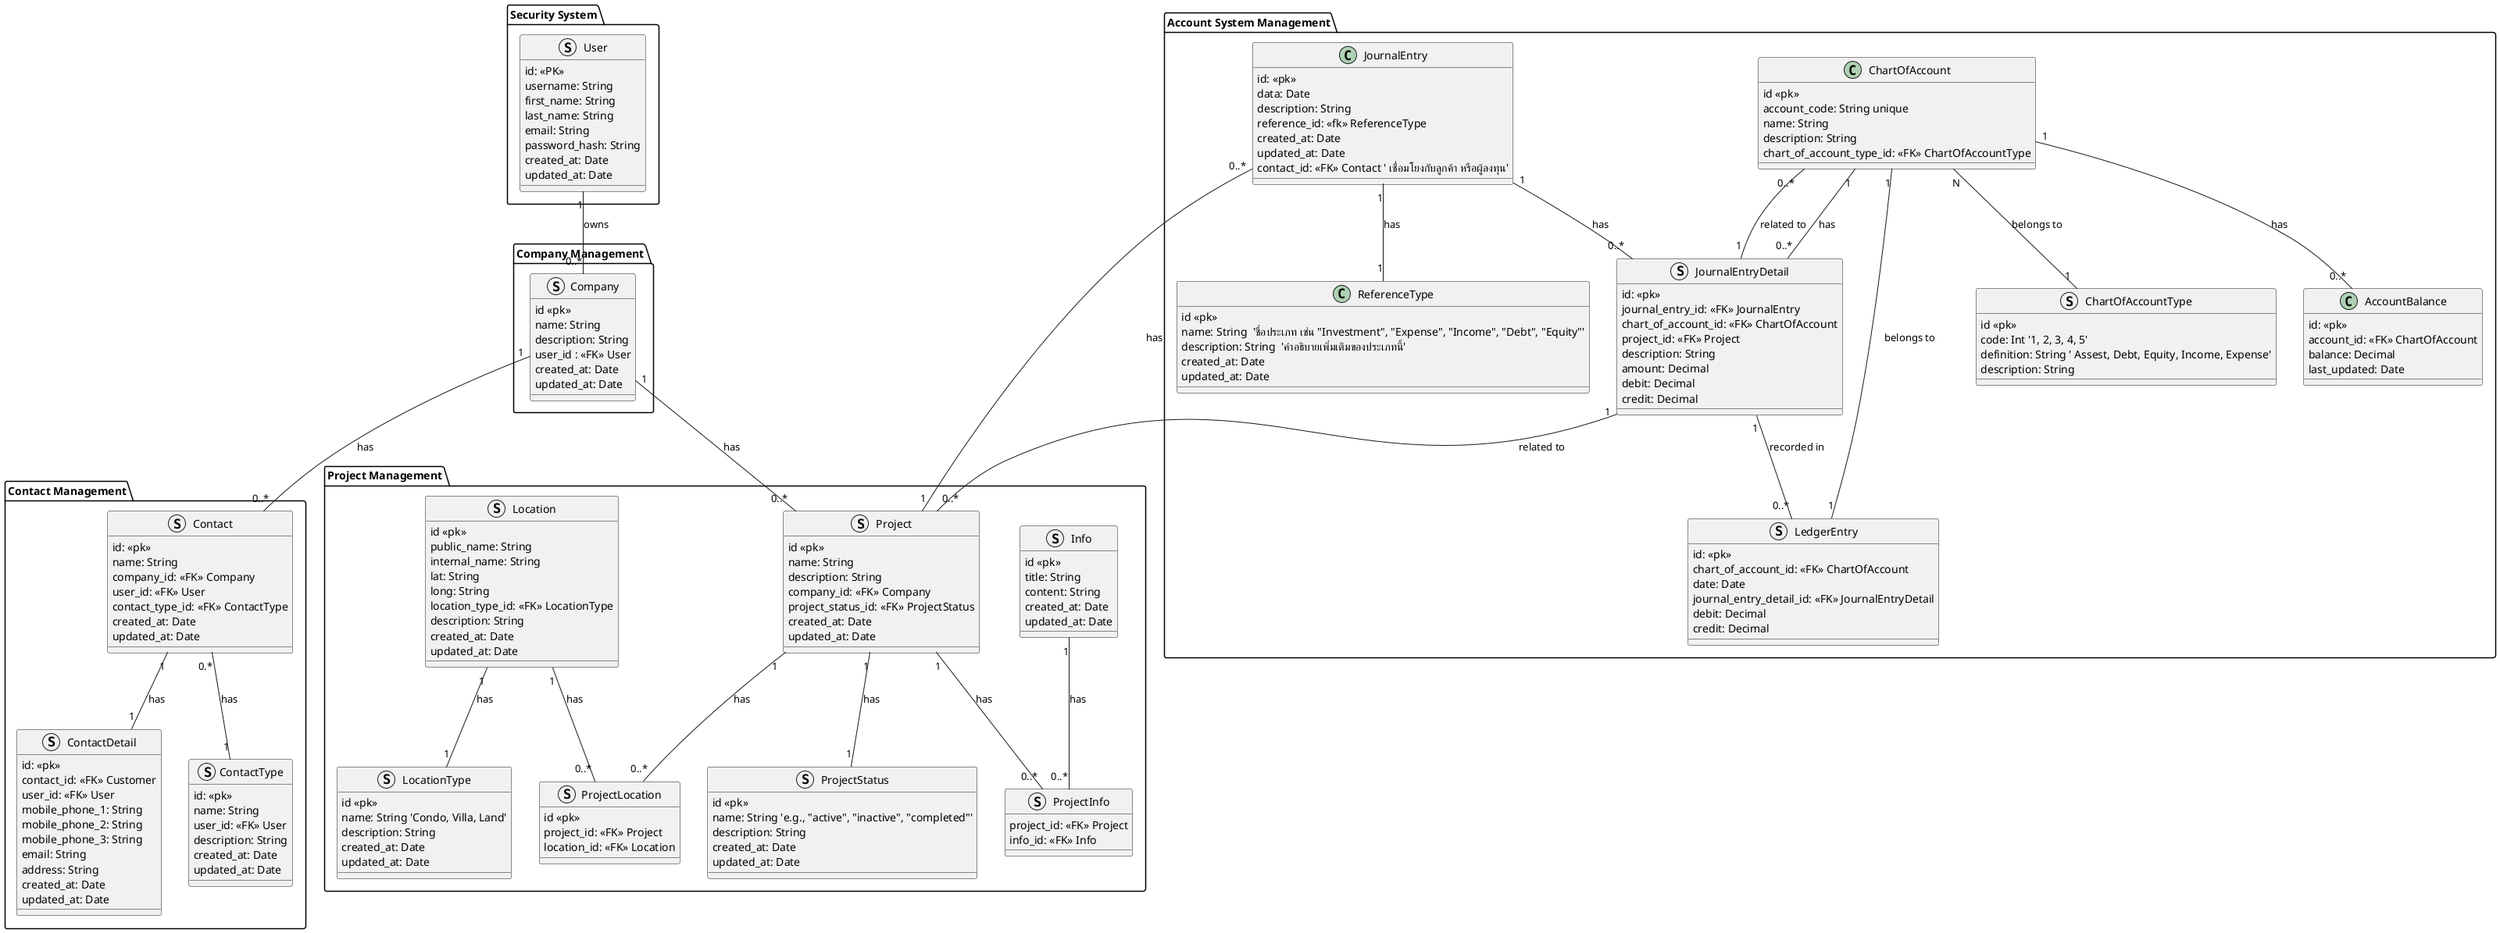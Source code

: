 ' Rule 1: All Atributes are private
' Rule 2: table name is CamelCase
' Rule 3: table name is singular
' Rule 4: properties are snake_case
' Rule 5: no access podifier is used
@startuml name Database Schema
package "Security System" {
    
    Struct User {
    id: <<PK>> 
    username: String
    first_name: String
    last_name: String
    email: String
    password_hash: String
    created_at: Date
    updated_at: Date
    }
}

package "Company Management" {
    
    Struct Company {
    id <<pk>>
    name: String
    description: String
    user_id : <<FK>> User
    created_at: Date
    updated_at: Date
    }

}

package "Project Management" {
    
    Struct Project {
        id <<pk>>
        name: String
        description: String
        company_id: <<FK>> Company
        project_status_id: <<FK>> ProjectStatus
        created_at: Date
        updated_at: Date
    }

    Struct ProjectStatus {
        id <<pk>>
        name: String 'e.g., "active", "inactive", "completed"'
        description: String
        created_at: Date
        updated_at: Date
    }

    Struct Location {
        id <<pk>>
        public_name: String
        internal_name: String
        lat: String
        long: String
        location_type_id: <<FK>> LocationType
        description: String
        created_at: Date
        updated_at: Date
        
    }

    Struct ProjectLocation {
        id <<pk>>
        project_id: <<FK>> Project
        location_id: <<FK>> Location
        
    }

    Struct LocationType {
        id <<pk>>
        name: String 'Condo, Villa, Land'
        description: String
        created_at: Date
        updated_at: Date
    }

    Struct Info{
        id <<pk>>
        title: String
        content: String
        created_at: Date
        updated_at: Date
        
    }

    Struct ProjectInfo {
        project_id: <<FK>> Project
        info_id: <<FK>> Info
    }
}

package "Account System Management" {

    
    Class ChartOfAccount {
        id <<pk>>
        account_code: String unique
        name: String
        description: String
        chart_of_account_type_id: <<FK>> ChartOfAccountType
        
    }
    '  ABCDE assest debt equity income expense'
    Struct ChartOfAccountType {
        id <<pk>>
        code: Int '1, 2, 3, 4, 5'
        definition: String ' Assest, Debt, Equity, Income, Expense'
        description: String
    }
    Class AccountBalance {
        id: <<pk>>
        account_id: <<FK>> ChartOfAccount
        balance: Decimal
        last_updated: Date
    }

    Class JournalEntry {
        id: <<pk>>
        data: Date
        description: String
        reference_id: <<fk>> ReferenceType
        created_at: Date
        updated_at: Date 
        contact_id: <<FK>> Contact ' เชื่อมโยงกับลูกค้า หรือผู้ลงทุน'
    }





    Class ReferenceType {
        id <<pk>>
        name: String  'ชื่อประเภท เช่น "Investment", "Expense", "Income", "Debt", "Equity"'
        description: String  'คำอธิบายเพิ่มเติมของประเภทนี้'
        created_at: Date
        updated_at: Date
    }

    Struct JournalEntryDetail {
        id: <<pk>>
        journal_entry_id: <<FK>> JournalEntry
        chart_of_account_id: <<FK>> ChartOfAccount
        project_id: <<FK>> Project
        description: String
        amount: Decimal
        debit: Decimal
        credit: Decimal
    }

    Struct LedgerEntry {
        id: <<pk>>
        chart_of_account_id: <<FK>> ChartOfAccount
        date: Date
        journal_entry_detail_id: <<FK>> JournalEntryDetail
        debit: Decimal
        credit: Decimal
    }





    

}


package "Contact Management" {
    Struct Contact {
        id: <<pk>>
        name: String
        company_id: <<FK>> Company
        user_id: <<FK>> User
        contact_type_id: <<FK>> ContactType
        created_at: Date
        updated_at: Date
        
    }

    Struct ContactDetail {
        id: <<pk>>
        contact_id: <<FK>> Customer
        user_id: <<FK>> User
        mobile_phone_1: String
        mobile_phone_2: String
        mobile_phone_3: String
        email: String
        address: String
        created_at: Date
        updated_at: Date
    }

    Struct ContactType {
        id: <<pk>>
        name: String
        user_id: <<FK>> User
        description: String
        created_at: Date
        updated_at: Date
    }
}












User "1" -- "0..*" Company : "owns"

Company "1" -- "0..*" Contact : "has"
Contact "1" -- "1" ContactDetail : "has"
Contact "0.*" -- "1" ContactType : "has"
Company "1" -- "0..*" Project : "has"
Project "1" -- "0..*" ProjectLocation : "has"
Location "1" -- "0..*" ProjectLocation : "has"
Project "1" -- "0..*" ProjectInfo : "has"
Info "1" -- "0..*" ProjectInfo : "has"
Project "1" -- "1" ProjectStatus : "has"
Project "1" -- "0..*" JournalEntry : "has"
Location "1" -- "1" LocationType : "has"
ChartOfAccount "1" -- "0..*" AccountBalance : "has"
ChartOfAccount "1" -- "0..*" JournalEntryDetail : "has"
ChartOfAccount "N" -- "1" ChartOfAccountType : "belongs to"

JournalEntry "1" -- "0..*" JournalEntryDetail : "has"
JournalEntry "1" -- "1" ReferenceType : "has"

JournalEntryDetail "1" -- "0..*" Project : "related to"
JournalEntryDetail "1" -- "0..*" ChartOfAccount : "related to"
JournalEntryDetail "1" -- "0..*" LedgerEntry : "recorded in"
LedgerEntry "1" -- "1" ChartOfAccount : "belongs to"




@enduml
